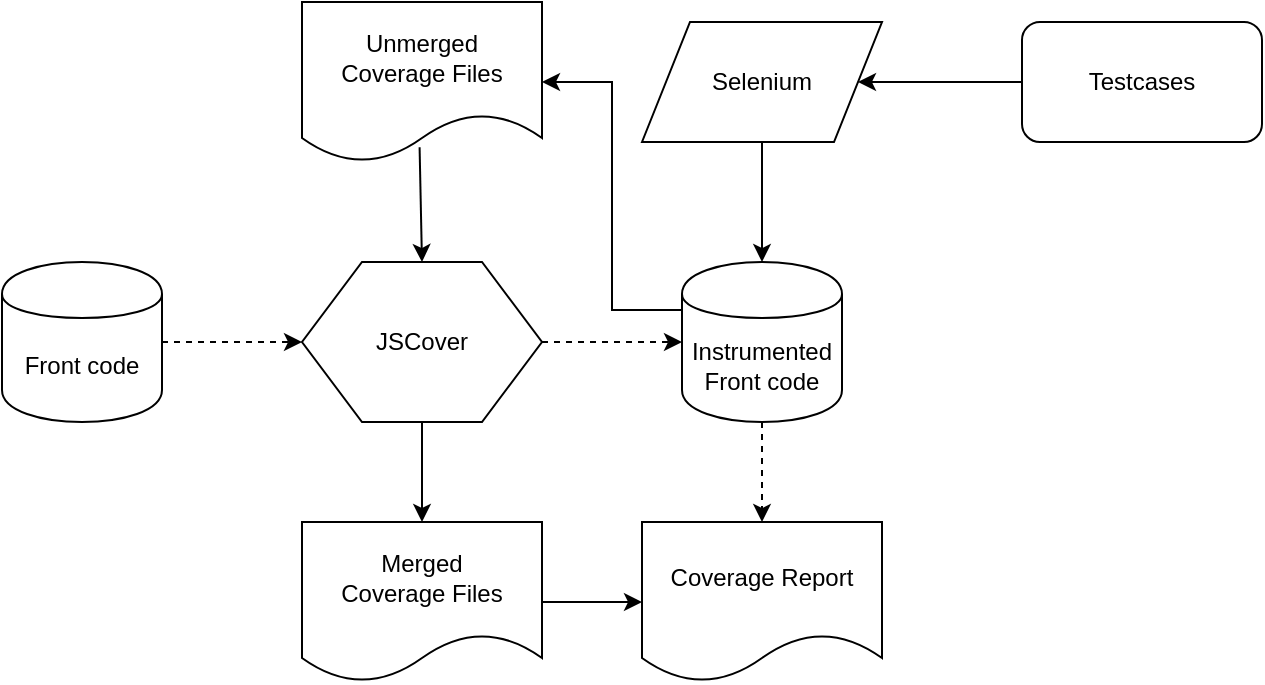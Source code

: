 <mxfile version="10.7.5" type="device"><diagram id="3UI3mNEtMS4InqaNWUAu" name="Page-1"><mxGraphModel dx="1010" dy="620" grid="1" gridSize="10" guides="1" tooltips="1" connect="1" arrows="1" fold="1" page="1" pageScale="1" pageWidth="827" pageHeight="1169" math="0" shadow="0"><root><mxCell id="0"/><mxCell id="1" parent="0"/><mxCell id="7iMxz8quKjN1ksH-yBCI-3" style="edgeStyle=orthogonalEdgeStyle;rounded=0;orthogonalLoop=1;jettySize=auto;html=1;exitX=1;exitY=0.5;exitDx=0;exitDy=0;entryX=0;entryY=0.5;entryDx=0;entryDy=0;dashed=1;" edge="1" parent="1" source="7iMxz8quKjN1ksH-yBCI-1" target="7iMxz8quKjN1ksH-yBCI-2"><mxGeometry relative="1" as="geometry"/></mxCell><mxCell id="7iMxz8quKjN1ksH-yBCI-1" value="Front code" style="shape=cylinder;whiteSpace=wrap;html=1;boundedLbl=1;backgroundOutline=1;" vertex="1" parent="1"><mxGeometry x="110" y="200" width="80" height="80" as="geometry"/></mxCell><mxCell id="7iMxz8quKjN1ksH-yBCI-4" style="edgeStyle=orthogonalEdgeStyle;rounded=0;orthogonalLoop=1;jettySize=auto;html=1;exitX=1;exitY=0.5;exitDx=0;exitDy=0;entryX=0;entryY=0.5;entryDx=0;entryDy=0;dashed=1;" edge="1" parent="1" source="7iMxz8quKjN1ksH-yBCI-2" target="7iMxz8quKjN1ksH-yBCI-5"><mxGeometry relative="1" as="geometry"><mxPoint x="450" y="240" as="targetPoint"/></mxGeometry></mxCell><mxCell id="7iMxz8quKjN1ksH-yBCI-16" style="edgeStyle=none;rounded=0;orthogonalLoop=1;jettySize=auto;html=1;exitX=0.5;exitY=1;exitDx=0;exitDy=0;entryX=0.5;entryY=0;entryDx=0;entryDy=0;" edge="1" parent="1" source="7iMxz8quKjN1ksH-yBCI-2" target="7iMxz8quKjN1ksH-yBCI-15"><mxGeometry relative="1" as="geometry"/></mxCell><mxCell id="7iMxz8quKjN1ksH-yBCI-2" value="JSCover" style="shape=hexagon;perimeter=hexagonPerimeter2;whiteSpace=wrap;html=1;" vertex="1" parent="1"><mxGeometry x="260" y="200" width="120" height="80" as="geometry"/></mxCell><mxCell id="7iMxz8quKjN1ksH-yBCI-13" style="edgeStyle=orthogonalEdgeStyle;rounded=0;orthogonalLoop=1;jettySize=auto;html=1;exitX=0;exitY=0.3;exitDx=0;exitDy=0;entryX=1;entryY=0.5;entryDx=0;entryDy=0;" edge="1" parent="1" source="7iMxz8quKjN1ksH-yBCI-5" target="7iMxz8quKjN1ksH-yBCI-12"><mxGeometry relative="1" as="geometry"/></mxCell><mxCell id="7iMxz8quKjN1ksH-yBCI-18" style="edgeStyle=none;rounded=0;orthogonalLoop=1;jettySize=auto;html=1;exitX=0.5;exitY=1;exitDx=0;exitDy=0;entryX=0.5;entryY=0;entryDx=0;entryDy=0;dashed=1;" edge="1" parent="1" source="7iMxz8quKjN1ksH-yBCI-5" target="7iMxz8quKjN1ksH-yBCI-17"><mxGeometry relative="1" as="geometry"/></mxCell><mxCell id="7iMxz8quKjN1ksH-yBCI-5" value="Instrumented&lt;br&gt;Front code" style="shape=cylinder;whiteSpace=wrap;html=1;boundedLbl=1;backgroundOutline=1;" vertex="1" parent="1"><mxGeometry x="450" y="200" width="80" height="80" as="geometry"/></mxCell><mxCell id="7iMxz8quKjN1ksH-yBCI-11" style="edgeStyle=orthogonalEdgeStyle;rounded=0;orthogonalLoop=1;jettySize=auto;html=1;exitX=0.5;exitY=1;exitDx=0;exitDy=0;entryX=0.5;entryY=0;entryDx=0;entryDy=0;" edge="1" parent="1" source="7iMxz8quKjN1ksH-yBCI-8" target="7iMxz8quKjN1ksH-yBCI-5"><mxGeometry relative="1" as="geometry"/></mxCell><mxCell id="7iMxz8quKjN1ksH-yBCI-8" value="Selenium" style="shape=parallelogram;perimeter=parallelogramPerimeter;whiteSpace=wrap;html=1;" vertex="1" parent="1"><mxGeometry x="430" y="80" width="120" height="60" as="geometry"/></mxCell><mxCell id="7iMxz8quKjN1ksH-yBCI-10" style="edgeStyle=orthogonalEdgeStyle;rounded=0;orthogonalLoop=1;jettySize=auto;html=1;exitX=0;exitY=0.5;exitDx=0;exitDy=0;" edge="1" parent="1" source="7iMxz8quKjN1ksH-yBCI-9" target="7iMxz8quKjN1ksH-yBCI-8"><mxGeometry relative="1" as="geometry"/></mxCell><mxCell id="7iMxz8quKjN1ksH-yBCI-9" value="Testcases" style="rounded=1;whiteSpace=wrap;html=1;" vertex="1" parent="1"><mxGeometry x="620" y="80" width="120" height="60" as="geometry"/></mxCell><mxCell id="7iMxz8quKjN1ksH-yBCI-14" style="rounded=0;orthogonalLoop=1;jettySize=auto;html=1;entryX=0.5;entryY=0;entryDx=0;entryDy=0;exitX=0.49;exitY=0.908;exitDx=0;exitDy=0;exitPerimeter=0;" edge="1" parent="1" source="7iMxz8quKjN1ksH-yBCI-12" target="7iMxz8quKjN1ksH-yBCI-2"><mxGeometry relative="1" as="geometry"/></mxCell><mxCell id="7iMxz8quKjN1ksH-yBCI-12" value="Unmerged &lt;br&gt;Coverage Files" style="shape=document;whiteSpace=wrap;html=1;boundedLbl=1;" vertex="1" parent="1"><mxGeometry x="260" y="70" width="120" height="80" as="geometry"/></mxCell><mxCell id="7iMxz8quKjN1ksH-yBCI-19" style="edgeStyle=none;rounded=0;orthogonalLoop=1;jettySize=auto;html=1;exitX=1;exitY=0.5;exitDx=0;exitDy=0;entryX=0;entryY=0.5;entryDx=0;entryDy=0;" edge="1" parent="1" source="7iMxz8quKjN1ksH-yBCI-15" target="7iMxz8quKjN1ksH-yBCI-17"><mxGeometry relative="1" as="geometry"/></mxCell><mxCell id="7iMxz8quKjN1ksH-yBCI-15" value="Merged &lt;br&gt;Coverage Files" style="shape=document;whiteSpace=wrap;html=1;boundedLbl=1;" vertex="1" parent="1"><mxGeometry x="260" y="330" width="120" height="80" as="geometry"/></mxCell><mxCell id="7iMxz8quKjN1ksH-yBCI-17" value="Coverage Report" style="shape=document;whiteSpace=wrap;html=1;boundedLbl=1;" vertex="1" parent="1"><mxGeometry x="430" y="330" width="120" height="80" as="geometry"/></mxCell></root></mxGraphModel></diagram></mxfile>